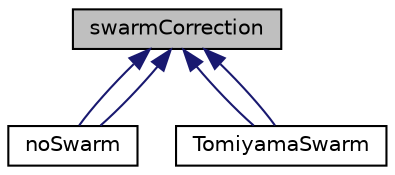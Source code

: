 digraph "swarmCorrection"
{
  bgcolor="transparent";
  edge [fontname="Helvetica",fontsize="10",labelfontname="Helvetica",labelfontsize="10"];
  node [fontname="Helvetica",fontsize="10",shape=record];
  Node0 [label="swarmCorrection",height=0.2,width=0.4,color="black", fillcolor="grey75", style="filled", fontcolor="black"];
  Node0 -> Node1 [dir="back",color="midnightblue",fontsize="10",style="solid",fontname="Helvetica"];
  Node1 [label="noSwarm",height=0.2,width=0.4,color="black",URL="$a02504.html"];
  Node0 -> Node1 [dir="back",color="midnightblue",fontsize="10",style="solid",fontname="Helvetica"];
  Node0 -> Node2 [dir="back",color="midnightblue",fontsize="10",style="solid",fontname="Helvetica"];
  Node2 [label="TomiyamaSwarm",height=0.2,width=0.4,color="black",URL="$a02512.html"];
  Node0 -> Node2 [dir="back",color="midnightblue",fontsize="10",style="solid",fontname="Helvetica"];
}
